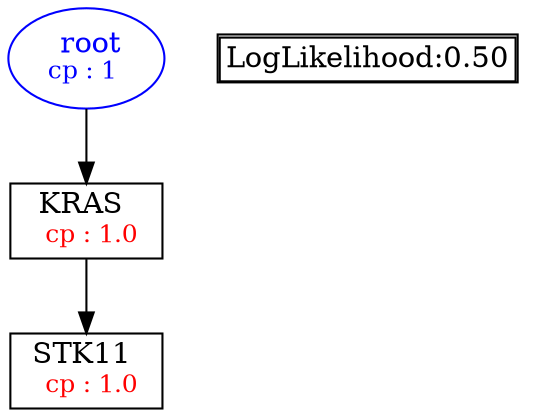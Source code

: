 digraph tree {
    "root" [label=<<font color='Blue'> root</font><br/><font color='Blue' POINT-SIZE='12'>cp : 1 </font>>, shape=oval, color=Blue];
    "S1" [label =<KRAS <br/> <font color='Red' POINT-SIZE='12'> cp : 1.0 </font>>, shape=box];
    "S2" [label =<STK11 <br/> <font color='Red' POINT-SIZE='12'> cp : 1.0 </font>>, shape=box];
    "root" -> "S1";
    "S1" -> "S2";

    node[shape=plaintext]
    fontsize="10"
    struct1 [label=
    <<TABLE BORDER="1" CELLBORDER="1" CELLSPACING="0" >
    <TR><TD ALIGN="LEFT">LogLikelihood:0.50</TD></TR>
    </TABLE>>];

}
